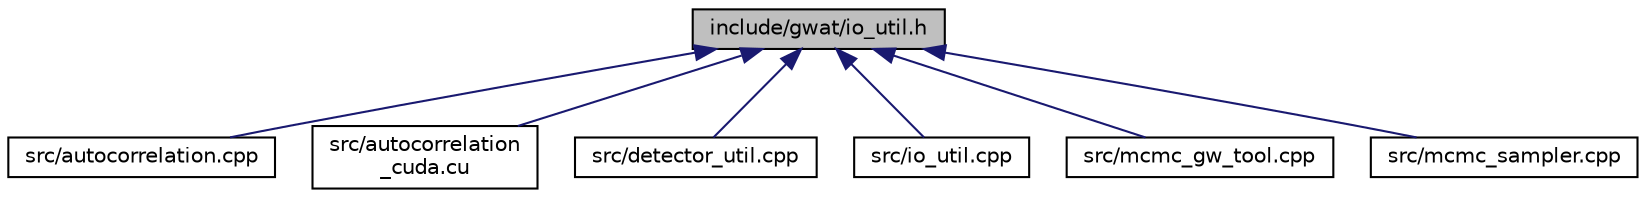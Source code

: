 digraph "include/gwat/io_util.h"
{
 // LATEX_PDF_SIZE
  edge [fontname="Helvetica",fontsize="10",labelfontname="Helvetica",labelfontsize="10"];
  node [fontname="Helvetica",fontsize="10",shape=record];
  Node1 [label="include/gwat/io_util.h",height=0.2,width=0.4,color="black", fillcolor="grey75", style="filled", fontcolor="black",tooltip=" "];
  Node1 -> Node2 [dir="back",color="midnightblue",fontsize="10",style="solid"];
  Node2 [label="src/autocorrelation.cpp",height=0.2,width=0.4,color="black", fillcolor="white", style="filled",URL="$autocorrelation_8cpp.html",tooltip=" "];
  Node1 -> Node3 [dir="back",color="midnightblue",fontsize="10",style="solid"];
  Node3 [label="src/autocorrelation\l_cuda.cu",height=0.2,width=0.4,color="black", fillcolor="white", style="filled",URL="$autocorrelation__cuda_8cu.html",tooltip=" "];
  Node1 -> Node4 [dir="back",color="midnightblue",fontsize="10",style="solid"];
  Node4 [label="src/detector_util.cpp",height=0.2,width=0.4,color="black", fillcolor="white", style="filled",URL="$detector__util_8cpp.html",tooltip=" "];
  Node1 -> Node5 [dir="back",color="midnightblue",fontsize="10",style="solid"];
  Node5 [label="src/io_util.cpp",height=0.2,width=0.4,color="black", fillcolor="white", style="filled",URL="$io__util_8cpp.html",tooltip=" "];
  Node1 -> Node6 [dir="back",color="midnightblue",fontsize="10",style="solid"];
  Node6 [label="src/mcmc_gw_tool.cpp",height=0.2,width=0.4,color="black", fillcolor="white", style="filled",URL="$mcmc__gw__tool_8cpp.html",tooltip=" "];
  Node1 -> Node7 [dir="back",color="midnightblue",fontsize="10",style="solid"];
  Node7 [label="src/mcmc_sampler.cpp",height=0.2,width=0.4,color="black", fillcolor="white", style="filled",URL="$mcmc__sampler_8cpp.html",tooltip=" "];
}
